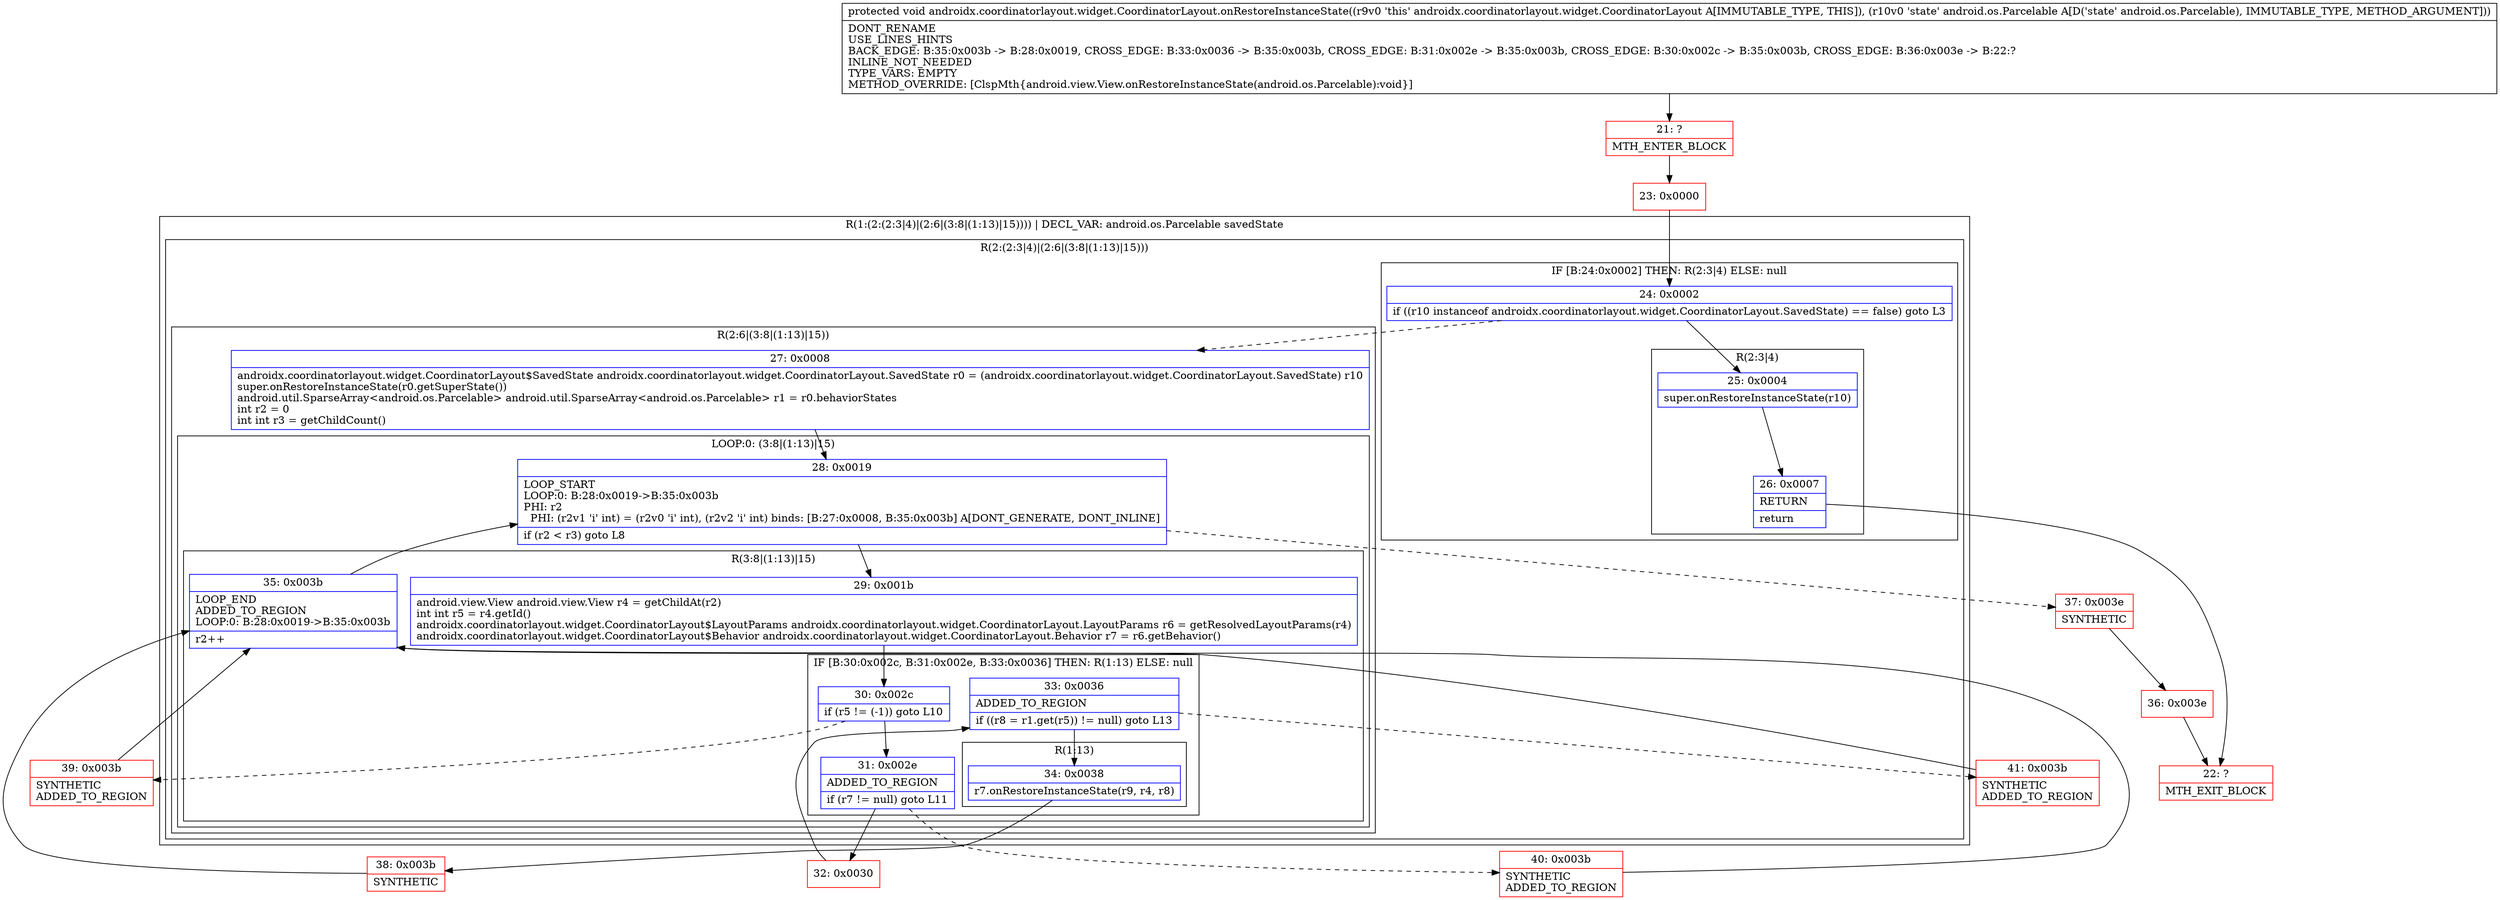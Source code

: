 digraph "CFG forandroidx.coordinatorlayout.widget.CoordinatorLayout.onRestoreInstanceState(Landroid\/os\/Parcelable;)V" {
subgraph cluster_Region_32276958 {
label = "R(1:(2:(2:3|4)|(2:6|(3:8|(1:13)|15)))) | DECL_VAR: android.os.Parcelable savedState\l";
node [shape=record,color=blue];
subgraph cluster_Region_532032711 {
label = "R(2:(2:3|4)|(2:6|(3:8|(1:13)|15)))";
node [shape=record,color=blue];
subgraph cluster_IfRegion_78155956 {
label = "IF [B:24:0x0002] THEN: R(2:3|4) ELSE: null";
node [shape=record,color=blue];
Node_24 [shape=record,label="{24\:\ 0x0002|if ((r10 instanceof androidx.coordinatorlayout.widget.CoordinatorLayout.SavedState) == false) goto L3\l}"];
subgraph cluster_Region_513517675 {
label = "R(2:3|4)";
node [shape=record,color=blue];
Node_25 [shape=record,label="{25\:\ 0x0004|super.onRestoreInstanceState(r10)\l}"];
Node_26 [shape=record,label="{26\:\ 0x0007|RETURN\l|return\l}"];
}
}
subgraph cluster_Region_488119228 {
label = "R(2:6|(3:8|(1:13)|15))";
node [shape=record,color=blue];
Node_27 [shape=record,label="{27\:\ 0x0008|androidx.coordinatorlayout.widget.CoordinatorLayout$SavedState androidx.coordinatorlayout.widget.CoordinatorLayout.SavedState r0 = (androidx.coordinatorlayout.widget.CoordinatorLayout.SavedState) r10\lsuper.onRestoreInstanceState(r0.getSuperState())\landroid.util.SparseArray\<android.os.Parcelable\> android.util.SparseArray\<android.os.Parcelable\> r1 = r0.behaviorStates\lint r2 = 0\lint int r3 = getChildCount()\l}"];
subgraph cluster_LoopRegion_1818465759 {
label = "LOOP:0: (3:8|(1:13)|15)";
node [shape=record,color=blue];
Node_28 [shape=record,label="{28\:\ 0x0019|LOOP_START\lLOOP:0: B:28:0x0019\-\>B:35:0x003b\lPHI: r2 \l  PHI: (r2v1 'i' int) = (r2v0 'i' int), (r2v2 'i' int) binds: [B:27:0x0008, B:35:0x003b] A[DONT_GENERATE, DONT_INLINE]\l|if (r2 \< r3) goto L8\l}"];
subgraph cluster_Region_1781331822 {
label = "R(3:8|(1:13)|15)";
node [shape=record,color=blue];
Node_29 [shape=record,label="{29\:\ 0x001b|android.view.View android.view.View r4 = getChildAt(r2)\lint int r5 = r4.getId()\landroidx.coordinatorlayout.widget.CoordinatorLayout$LayoutParams androidx.coordinatorlayout.widget.CoordinatorLayout.LayoutParams r6 = getResolvedLayoutParams(r4)\landroidx.coordinatorlayout.widget.CoordinatorLayout$Behavior androidx.coordinatorlayout.widget.CoordinatorLayout.Behavior r7 = r6.getBehavior()\l}"];
subgraph cluster_IfRegion_1366409471 {
label = "IF [B:30:0x002c, B:31:0x002e, B:33:0x0036] THEN: R(1:13) ELSE: null";
node [shape=record,color=blue];
Node_30 [shape=record,label="{30\:\ 0x002c|if (r5 != (\-1)) goto L10\l}"];
Node_31 [shape=record,label="{31\:\ 0x002e|ADDED_TO_REGION\l|if (r7 != null) goto L11\l}"];
Node_33 [shape=record,label="{33\:\ 0x0036|ADDED_TO_REGION\l|if ((r8 = r1.get(r5)) != null) goto L13\l}"];
subgraph cluster_Region_934597740 {
label = "R(1:13)";
node [shape=record,color=blue];
Node_34 [shape=record,label="{34\:\ 0x0038|r7.onRestoreInstanceState(r9, r4, r8)\l}"];
}
}
Node_35 [shape=record,label="{35\:\ 0x003b|LOOP_END\lADDED_TO_REGION\lLOOP:0: B:28:0x0019\-\>B:35:0x003b\l|r2++\l}"];
}
}
}
}
}
Node_21 [shape=record,color=red,label="{21\:\ ?|MTH_ENTER_BLOCK\l}"];
Node_23 [shape=record,color=red,label="{23\:\ 0x0000}"];
Node_22 [shape=record,color=red,label="{22\:\ ?|MTH_EXIT_BLOCK\l}"];
Node_32 [shape=record,color=red,label="{32\:\ 0x0030}"];
Node_38 [shape=record,color=red,label="{38\:\ 0x003b|SYNTHETIC\l}"];
Node_41 [shape=record,color=red,label="{41\:\ 0x003b|SYNTHETIC\lADDED_TO_REGION\l}"];
Node_40 [shape=record,color=red,label="{40\:\ 0x003b|SYNTHETIC\lADDED_TO_REGION\l}"];
Node_39 [shape=record,color=red,label="{39\:\ 0x003b|SYNTHETIC\lADDED_TO_REGION\l}"];
Node_37 [shape=record,color=red,label="{37\:\ 0x003e|SYNTHETIC\l}"];
Node_36 [shape=record,color=red,label="{36\:\ 0x003e}"];
MethodNode[shape=record,label="{protected void androidx.coordinatorlayout.widget.CoordinatorLayout.onRestoreInstanceState((r9v0 'this' androidx.coordinatorlayout.widget.CoordinatorLayout A[IMMUTABLE_TYPE, THIS]), (r10v0 'state' android.os.Parcelable A[D('state' android.os.Parcelable), IMMUTABLE_TYPE, METHOD_ARGUMENT]))  | DONT_RENAME\lUSE_LINES_HINTS\lBACK_EDGE: B:35:0x003b \-\> B:28:0x0019, CROSS_EDGE: B:33:0x0036 \-\> B:35:0x003b, CROSS_EDGE: B:31:0x002e \-\> B:35:0x003b, CROSS_EDGE: B:30:0x002c \-\> B:35:0x003b, CROSS_EDGE: B:36:0x003e \-\> B:22:?\lINLINE_NOT_NEEDED\lTYPE_VARS: EMPTY\lMETHOD_OVERRIDE: [ClspMth\{android.view.View.onRestoreInstanceState(android.os.Parcelable):void\}]\l}"];
MethodNode -> Node_21;Node_24 -> Node_25;
Node_24 -> Node_27[style=dashed];
Node_25 -> Node_26;
Node_26 -> Node_22;
Node_27 -> Node_28;
Node_28 -> Node_29;
Node_28 -> Node_37[style=dashed];
Node_29 -> Node_30;
Node_30 -> Node_31;
Node_30 -> Node_39[style=dashed];
Node_31 -> Node_32;
Node_31 -> Node_40[style=dashed];
Node_33 -> Node_34;
Node_33 -> Node_41[style=dashed];
Node_34 -> Node_38;
Node_35 -> Node_28;
Node_21 -> Node_23;
Node_23 -> Node_24;
Node_32 -> Node_33;
Node_38 -> Node_35;
Node_41 -> Node_35;
Node_40 -> Node_35;
Node_39 -> Node_35;
Node_37 -> Node_36;
Node_36 -> Node_22;
}

